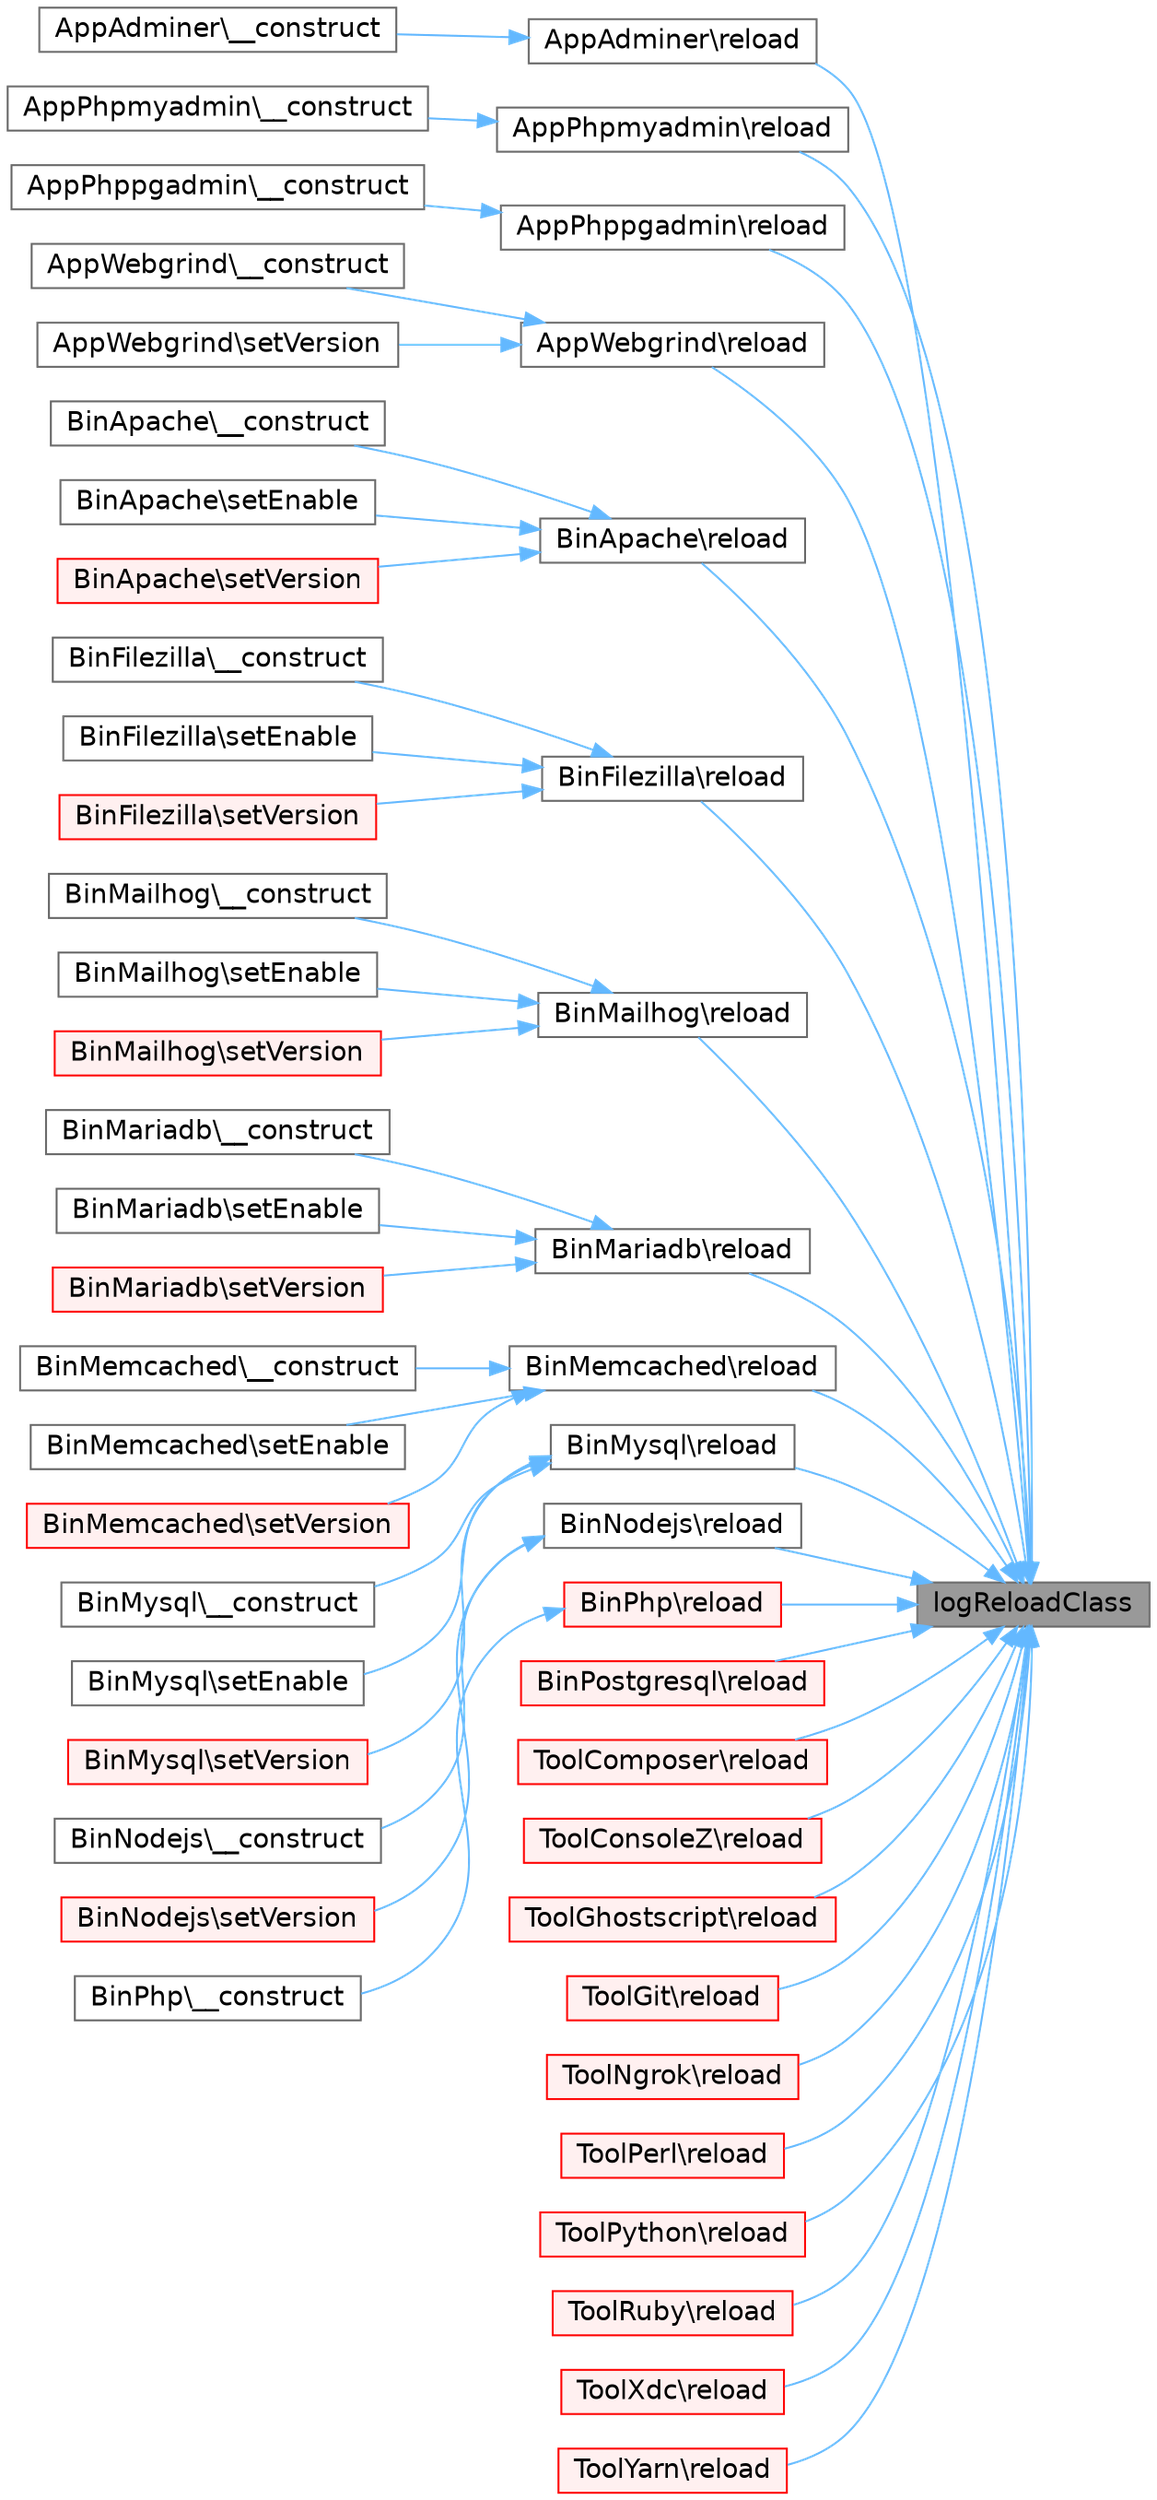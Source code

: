 digraph "logReloadClass"
{
 // LATEX_PDF_SIZE
  bgcolor="transparent";
  edge [fontname=Helvetica,fontsize=14,labelfontname=Helvetica,labelfontsize=14];
  node [fontname=Helvetica,fontsize=14,shape=box,height=0.2,width=0.4];
  rankdir="RL";
  Node1 [id="Node000001",label="logReloadClass",height=0.2,width=0.4,color="gray40", fillcolor="grey60", style="filled", fontcolor="black",tooltip=" "];
  Node1 -> Node2 [id="edge1_Node000001_Node000002",dir="back",color="steelblue1",style="solid",tooltip=" "];
  Node2 [id="Node000002",label="AppAdminer\\reload",height=0.2,width=0.4,color="grey40", fillcolor="white", style="filled",URL="$df/d54/classAppAdminer.html#abcf741f558ed8382bf163307e1a4e71d",tooltip=" "];
  Node2 -> Node3 [id="edge2_Node000002_Node000003",dir="back",color="steelblue1",style="solid",tooltip=" "];
  Node3 [id="Node000003",label="AppAdminer\\__construct",height=0.2,width=0.4,color="grey40", fillcolor="white", style="filled",URL="$df/d54/classAppAdminer.html#ad2d1f4e407b6f242de3af2a95dc1078e",tooltip=" "];
  Node1 -> Node4 [id="edge3_Node000001_Node000004",dir="back",color="steelblue1",style="solid",tooltip=" "];
  Node4 [id="Node000004",label="AppPhpmyadmin\\reload",height=0.2,width=0.4,color="grey40", fillcolor="white", style="filled",URL="$dd/dec/classAppPhpmyadmin.html#abcf741f558ed8382bf163307e1a4e71d",tooltip=" "];
  Node4 -> Node5 [id="edge4_Node000004_Node000005",dir="back",color="steelblue1",style="solid",tooltip=" "];
  Node5 [id="Node000005",label="AppPhpmyadmin\\__construct",height=0.2,width=0.4,color="grey40", fillcolor="white", style="filled",URL="$dd/dec/classAppPhpmyadmin.html#ad2d1f4e407b6f242de3af2a95dc1078e",tooltip=" "];
  Node1 -> Node6 [id="edge5_Node000001_Node000006",dir="back",color="steelblue1",style="solid",tooltip=" "];
  Node6 [id="Node000006",label="AppPhppgadmin\\reload",height=0.2,width=0.4,color="grey40", fillcolor="white", style="filled",URL="$dc/d53/classAppPhppgadmin.html#abcf741f558ed8382bf163307e1a4e71d",tooltip=" "];
  Node6 -> Node7 [id="edge6_Node000006_Node000007",dir="back",color="steelblue1",style="solid",tooltip=" "];
  Node7 [id="Node000007",label="AppPhppgadmin\\__construct",height=0.2,width=0.4,color="grey40", fillcolor="white", style="filled",URL="$dc/d53/classAppPhppgadmin.html#ad2d1f4e407b6f242de3af2a95dc1078e",tooltip=" "];
  Node1 -> Node8 [id="edge7_Node000001_Node000008",dir="back",color="steelblue1",style="solid",tooltip=" "];
  Node8 [id="Node000008",label="AppWebgrind\\reload",height=0.2,width=0.4,color="grey40", fillcolor="white", style="filled",URL="$dc/df4/classAppWebgrind.html#abcf741f558ed8382bf163307e1a4e71d",tooltip=" "];
  Node8 -> Node9 [id="edge8_Node000008_Node000009",dir="back",color="steelblue1",style="solid",tooltip=" "];
  Node9 [id="Node000009",label="AppWebgrind\\__construct",height=0.2,width=0.4,color="grey40", fillcolor="white", style="filled",URL="$dc/df4/classAppWebgrind.html#ad2d1f4e407b6f242de3af2a95dc1078e",tooltip=" "];
  Node8 -> Node10 [id="edge9_Node000008_Node000010",dir="back",color="steelblue1",style="solid",tooltip=" "];
  Node10 [id="Node000010",label="AppWebgrind\\setVersion",height=0.2,width=0.4,color="grey40", fillcolor="white", style="filled",URL="$dc/df4/classAppWebgrind.html#a6a2f870d59df617e76c79a9996646832",tooltip=" "];
  Node1 -> Node11 [id="edge10_Node000001_Node000011",dir="back",color="steelblue1",style="solid",tooltip=" "];
  Node11 [id="Node000011",label="BinApache\\reload",height=0.2,width=0.4,color="grey40", fillcolor="white", style="filled",URL="$d9/d6c/classBinApache.html#abcf741f558ed8382bf163307e1a4e71d",tooltip=" "];
  Node11 -> Node12 [id="edge11_Node000011_Node000012",dir="back",color="steelblue1",style="solid",tooltip=" "];
  Node12 [id="Node000012",label="BinApache\\__construct",height=0.2,width=0.4,color="grey40", fillcolor="white", style="filled",URL="$d9/d6c/classBinApache.html#ad2d1f4e407b6f242de3af2a95dc1078e",tooltip=" "];
  Node11 -> Node13 [id="edge12_Node000011_Node000013",dir="back",color="steelblue1",style="solid",tooltip=" "];
  Node13 [id="Node000013",label="BinApache\\setEnable",height=0.2,width=0.4,color="grey40", fillcolor="white", style="filled",URL="$d9/d6c/classBinApache.html#a8793e887e0ef76afd6f91028fc480674",tooltip=" "];
  Node11 -> Node14 [id="edge13_Node000011_Node000014",dir="back",color="steelblue1",style="solid",tooltip=" "];
  Node14 [id="Node000014",label="BinApache\\setVersion",height=0.2,width=0.4,color="red", fillcolor="#FFF0F0", style="filled",URL="$d9/d6c/classBinApache.html#a6a2f870d59df617e76c79a9996646832",tooltip=" "];
  Node1 -> Node17 [id="edge14_Node000001_Node000017",dir="back",color="steelblue1",style="solid",tooltip=" "];
  Node17 [id="Node000017",label="BinFilezilla\\reload",height=0.2,width=0.4,color="grey40", fillcolor="white", style="filled",URL="$da/d23/classBinFilezilla.html#abcf741f558ed8382bf163307e1a4e71d",tooltip=" "];
  Node17 -> Node18 [id="edge15_Node000017_Node000018",dir="back",color="steelblue1",style="solid",tooltip=" "];
  Node18 [id="Node000018",label="BinFilezilla\\__construct",height=0.2,width=0.4,color="grey40", fillcolor="white", style="filled",URL="$da/d23/classBinFilezilla.html#ad2d1f4e407b6f242de3af2a95dc1078e",tooltip=" "];
  Node17 -> Node19 [id="edge16_Node000017_Node000019",dir="back",color="steelblue1",style="solid",tooltip=" "];
  Node19 [id="Node000019",label="BinFilezilla\\setEnable",height=0.2,width=0.4,color="grey40", fillcolor="white", style="filled",URL="$da/d23/classBinFilezilla.html#a8793e887e0ef76afd6f91028fc480674",tooltip=" "];
  Node17 -> Node20 [id="edge17_Node000017_Node000020",dir="back",color="steelblue1",style="solid",tooltip=" "];
  Node20 [id="Node000020",label="BinFilezilla\\setVersion",height=0.2,width=0.4,color="red", fillcolor="#FFF0F0", style="filled",URL="$da/d23/classBinFilezilla.html#a6a2f870d59df617e76c79a9996646832",tooltip=" "];
  Node1 -> Node23 [id="edge18_Node000001_Node000023",dir="back",color="steelblue1",style="solid",tooltip=" "];
  Node23 [id="Node000023",label="BinMailhog\\reload",height=0.2,width=0.4,color="grey40", fillcolor="white", style="filled",URL="$db/df2/classBinMailhog.html#abcf741f558ed8382bf163307e1a4e71d",tooltip=" "];
  Node23 -> Node24 [id="edge19_Node000023_Node000024",dir="back",color="steelblue1",style="solid",tooltip=" "];
  Node24 [id="Node000024",label="BinMailhog\\__construct",height=0.2,width=0.4,color="grey40", fillcolor="white", style="filled",URL="$db/df2/classBinMailhog.html#ad2d1f4e407b6f242de3af2a95dc1078e",tooltip=" "];
  Node23 -> Node25 [id="edge20_Node000023_Node000025",dir="back",color="steelblue1",style="solid",tooltip=" "];
  Node25 [id="Node000025",label="BinMailhog\\setEnable",height=0.2,width=0.4,color="grey40", fillcolor="white", style="filled",URL="$db/df2/classBinMailhog.html#a8793e887e0ef76afd6f91028fc480674",tooltip=" "];
  Node23 -> Node26 [id="edge21_Node000023_Node000026",dir="back",color="steelblue1",style="solid",tooltip=" "];
  Node26 [id="Node000026",label="BinMailhog\\setVersion",height=0.2,width=0.4,color="red", fillcolor="#FFF0F0", style="filled",URL="$db/df2/classBinMailhog.html#a6a2f870d59df617e76c79a9996646832",tooltip=" "];
  Node1 -> Node29 [id="edge22_Node000001_Node000029",dir="back",color="steelblue1",style="solid",tooltip=" "];
  Node29 [id="Node000029",label="BinMariadb\\reload",height=0.2,width=0.4,color="grey40", fillcolor="white", style="filled",URL="$d4/d8f/classBinMariadb.html#abcf741f558ed8382bf163307e1a4e71d",tooltip=" "];
  Node29 -> Node30 [id="edge23_Node000029_Node000030",dir="back",color="steelblue1",style="solid",tooltip=" "];
  Node30 [id="Node000030",label="BinMariadb\\__construct",height=0.2,width=0.4,color="grey40", fillcolor="white", style="filled",URL="$d4/d8f/classBinMariadb.html#ad2d1f4e407b6f242de3af2a95dc1078e",tooltip=" "];
  Node29 -> Node31 [id="edge24_Node000029_Node000031",dir="back",color="steelblue1",style="solid",tooltip=" "];
  Node31 [id="Node000031",label="BinMariadb\\setEnable",height=0.2,width=0.4,color="grey40", fillcolor="white", style="filled",URL="$d4/d8f/classBinMariadb.html#a8793e887e0ef76afd6f91028fc480674",tooltip=" "];
  Node29 -> Node32 [id="edge25_Node000029_Node000032",dir="back",color="steelblue1",style="solid",tooltip=" "];
  Node32 [id="Node000032",label="BinMariadb\\setVersion",height=0.2,width=0.4,color="red", fillcolor="#FFF0F0", style="filled",URL="$d4/d8f/classBinMariadb.html#a6a2f870d59df617e76c79a9996646832",tooltip=" "];
  Node1 -> Node35 [id="edge26_Node000001_Node000035",dir="back",color="steelblue1",style="solid",tooltip=" "];
  Node35 [id="Node000035",label="BinMemcached\\reload",height=0.2,width=0.4,color="grey40", fillcolor="white", style="filled",URL="$da/d10/classBinMemcached.html#abcf741f558ed8382bf163307e1a4e71d",tooltip=" "];
  Node35 -> Node36 [id="edge27_Node000035_Node000036",dir="back",color="steelblue1",style="solid",tooltip=" "];
  Node36 [id="Node000036",label="BinMemcached\\__construct",height=0.2,width=0.4,color="grey40", fillcolor="white", style="filled",URL="$da/d10/classBinMemcached.html#ad2d1f4e407b6f242de3af2a95dc1078e",tooltip=" "];
  Node35 -> Node37 [id="edge28_Node000035_Node000037",dir="back",color="steelblue1",style="solid",tooltip=" "];
  Node37 [id="Node000037",label="BinMemcached\\setEnable",height=0.2,width=0.4,color="grey40", fillcolor="white", style="filled",URL="$da/d10/classBinMemcached.html#a8793e887e0ef76afd6f91028fc480674",tooltip=" "];
  Node35 -> Node38 [id="edge29_Node000035_Node000038",dir="back",color="steelblue1",style="solid",tooltip=" "];
  Node38 [id="Node000038",label="BinMemcached\\setVersion",height=0.2,width=0.4,color="red", fillcolor="#FFF0F0", style="filled",URL="$da/d10/classBinMemcached.html#a6a2f870d59df617e76c79a9996646832",tooltip=" "];
  Node1 -> Node41 [id="edge30_Node000001_Node000041",dir="back",color="steelblue1",style="solid",tooltip=" "];
  Node41 [id="Node000041",label="BinMysql\\reload",height=0.2,width=0.4,color="grey40", fillcolor="white", style="filled",URL="$d6/d88/classBinMysql.html#abcf741f558ed8382bf163307e1a4e71d",tooltip=" "];
  Node41 -> Node42 [id="edge31_Node000041_Node000042",dir="back",color="steelblue1",style="solid",tooltip=" "];
  Node42 [id="Node000042",label="BinMysql\\__construct",height=0.2,width=0.4,color="grey40", fillcolor="white", style="filled",URL="$d6/d88/classBinMysql.html#ad2d1f4e407b6f242de3af2a95dc1078e",tooltip=" "];
  Node41 -> Node43 [id="edge32_Node000041_Node000043",dir="back",color="steelblue1",style="solid",tooltip=" "];
  Node43 [id="Node000043",label="BinMysql\\setEnable",height=0.2,width=0.4,color="grey40", fillcolor="white", style="filled",URL="$d6/d88/classBinMysql.html#a8793e887e0ef76afd6f91028fc480674",tooltip=" "];
  Node41 -> Node44 [id="edge33_Node000041_Node000044",dir="back",color="steelblue1",style="solid",tooltip=" "];
  Node44 [id="Node000044",label="BinMysql\\setVersion",height=0.2,width=0.4,color="red", fillcolor="#FFF0F0", style="filled",URL="$d6/d88/classBinMysql.html#a6a2f870d59df617e76c79a9996646832",tooltip=" "];
  Node1 -> Node47 [id="edge34_Node000001_Node000047",dir="back",color="steelblue1",style="solid",tooltip=" "];
  Node47 [id="Node000047",label="BinNodejs\\reload",height=0.2,width=0.4,color="grey40", fillcolor="white", style="filled",URL="$d8/d9c/classBinNodejs.html#abcf741f558ed8382bf163307e1a4e71d",tooltip=" "];
  Node47 -> Node48 [id="edge35_Node000047_Node000048",dir="back",color="steelblue1",style="solid",tooltip=" "];
  Node48 [id="Node000048",label="BinNodejs\\__construct",height=0.2,width=0.4,color="grey40", fillcolor="white", style="filled",URL="$d8/d9c/classBinNodejs.html#ad2d1f4e407b6f242de3af2a95dc1078e",tooltip=" "];
  Node47 -> Node49 [id="edge36_Node000047_Node000049",dir="back",color="steelblue1",style="solid",tooltip=" "];
  Node49 [id="Node000049",label="BinNodejs\\setVersion",height=0.2,width=0.4,color="red", fillcolor="#FFF0F0", style="filled",URL="$d8/d9c/classBinNodejs.html#a6a2f870d59df617e76c79a9996646832",tooltip=" "];
  Node1 -> Node52 [id="edge37_Node000001_Node000052",dir="back",color="steelblue1",style="solid",tooltip=" "];
  Node52 [id="Node000052",label="BinPhp\\reload",height=0.2,width=0.4,color="red", fillcolor="#FFF0F0", style="filled",URL="$dc/db3/classBinPhp.html#abcf741f558ed8382bf163307e1a4e71d",tooltip=" "];
  Node52 -> Node53 [id="edge38_Node000052_Node000053",dir="back",color="steelblue1",style="solid",tooltip=" "];
  Node53 [id="Node000053",label="BinPhp\\__construct",height=0.2,width=0.4,color="grey40", fillcolor="white", style="filled",URL="$dc/db3/classBinPhp.html#ad2d1f4e407b6f242de3af2a95dc1078e",tooltip=" "];
  Node1 -> Node58 [id="edge39_Node000001_Node000058",dir="back",color="steelblue1",style="solid",tooltip=" "];
  Node58 [id="Node000058",label="BinPostgresql\\reload",height=0.2,width=0.4,color="red", fillcolor="#FFF0F0", style="filled",URL="$dc/db9/classBinPostgresql.html#abcf741f558ed8382bf163307e1a4e71d",tooltip=" "];
  Node1 -> Node64 [id="edge40_Node000001_Node000064",dir="back",color="steelblue1",style="solid",tooltip=" "];
  Node64 [id="Node000064",label="ToolComposer\\reload",height=0.2,width=0.4,color="red", fillcolor="#FFF0F0", style="filled",URL="$d7/d6f/classToolComposer.html#abcf741f558ed8382bf163307e1a4e71d",tooltip=" "];
  Node1 -> Node67 [id="edge41_Node000001_Node000067",dir="back",color="steelblue1",style="solid",tooltip=" "];
  Node67 [id="Node000067",label="ToolConsoleZ\\reload",height=0.2,width=0.4,color="red", fillcolor="#FFF0F0", style="filled",URL="$d6/d0c/classToolConsoleZ.html#abcf741f558ed8382bf163307e1a4e71d",tooltip=" "];
  Node1 -> Node70 [id="edge42_Node000001_Node000070",dir="back",color="steelblue1",style="solid",tooltip=" "];
  Node70 [id="Node000070",label="ToolGhostscript\\reload",height=0.2,width=0.4,color="red", fillcolor="#FFF0F0", style="filled",URL="$d3/df9/classToolGhostscript.html#abcf741f558ed8382bf163307e1a4e71d",tooltip=" "];
  Node1 -> Node73 [id="edge43_Node000001_Node000073",dir="back",color="steelblue1",style="solid",tooltip=" "];
  Node73 [id="Node000073",label="ToolGit\\reload",height=0.2,width=0.4,color="red", fillcolor="#FFF0F0", style="filled",URL="$d3/dc0/classToolGit.html#abcf741f558ed8382bf163307e1a4e71d",tooltip=" "];
  Node1 -> Node76 [id="edge44_Node000001_Node000076",dir="back",color="steelblue1",style="solid",tooltip=" "];
  Node76 [id="Node000076",label="ToolNgrok\\reload",height=0.2,width=0.4,color="red", fillcolor="#FFF0F0", style="filled",URL="$dc/d8f/classToolNgrok.html#abcf741f558ed8382bf163307e1a4e71d",tooltip=" "];
  Node1 -> Node79 [id="edge45_Node000001_Node000079",dir="back",color="steelblue1",style="solid",tooltip=" "];
  Node79 [id="Node000079",label="ToolPerl\\reload",height=0.2,width=0.4,color="red", fillcolor="#FFF0F0", style="filled",URL="$d0/dd5/classToolPerl.html#abcf741f558ed8382bf163307e1a4e71d",tooltip=" "];
  Node1 -> Node82 [id="edge46_Node000001_Node000082",dir="back",color="steelblue1",style="solid",tooltip=" "];
  Node82 [id="Node000082",label="ToolPython\\reload",height=0.2,width=0.4,color="red", fillcolor="#FFF0F0", style="filled",URL="$d4/d34/classToolPython.html#abcf741f558ed8382bf163307e1a4e71d",tooltip=" "];
  Node1 -> Node85 [id="edge47_Node000001_Node000085",dir="back",color="steelblue1",style="solid",tooltip=" "];
  Node85 [id="Node000085",label="ToolRuby\\reload",height=0.2,width=0.4,color="red", fillcolor="#FFF0F0", style="filled",URL="$de/d39/classToolRuby.html#abcf741f558ed8382bf163307e1a4e71d",tooltip=" "];
  Node1 -> Node88 [id="edge48_Node000001_Node000088",dir="back",color="steelblue1",style="solid",tooltip=" "];
  Node88 [id="Node000088",label="ToolXdc\\reload",height=0.2,width=0.4,color="red", fillcolor="#FFF0F0", style="filled",URL="$df/d1b/classToolXdc.html#abcf741f558ed8382bf163307e1a4e71d",tooltip=" "];
  Node1 -> Node91 [id="edge49_Node000001_Node000091",dir="back",color="steelblue1",style="solid",tooltip=" "];
  Node91 [id="Node000091",label="ToolYarn\\reload",height=0.2,width=0.4,color="red", fillcolor="#FFF0F0", style="filled",URL="$d7/d8e/classToolYarn.html#abcf741f558ed8382bf163307e1a4e71d",tooltip=" "];
}
